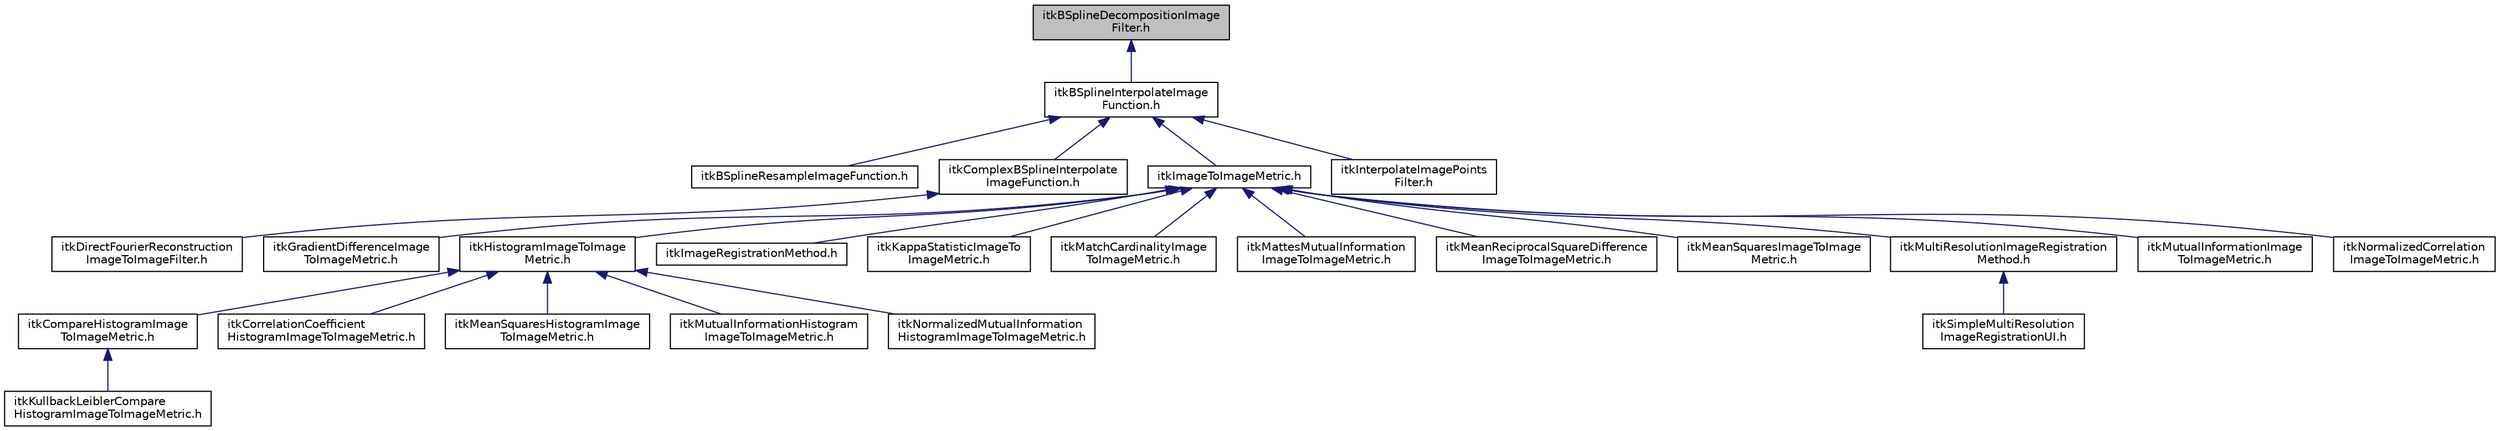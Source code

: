 digraph "itkBSplineDecompositionImageFilter.h"
{
 // LATEX_PDF_SIZE
  edge [fontname="Helvetica",fontsize="10",labelfontname="Helvetica",labelfontsize="10"];
  node [fontname="Helvetica",fontsize="10",shape=record];
  Node1 [label="itkBSplineDecompositionImage\lFilter.h",height=0.2,width=0.4,color="black", fillcolor="grey75", style="filled", fontcolor="black",tooltip=" "];
  Node1 -> Node2 [dir="back",color="midnightblue",fontsize="10",style="solid",fontname="Helvetica"];
  Node2 [label="itkBSplineInterpolateImage\lFunction.h",height=0.2,width=0.4,color="black", fillcolor="white", style="filled",URL="$itkBSplineInterpolateImageFunction_8h.html",tooltip=" "];
  Node2 -> Node3 [dir="back",color="midnightblue",fontsize="10",style="solid",fontname="Helvetica"];
  Node3 [label="itkBSplineResampleImageFunction.h",height=0.2,width=0.4,color="black", fillcolor="white", style="filled",URL="$itkBSplineResampleImageFunction_8h.html",tooltip=" "];
  Node2 -> Node4 [dir="back",color="midnightblue",fontsize="10",style="solid",fontname="Helvetica"];
  Node4 [label="itkComplexBSplineInterpolate\lImageFunction.h",height=0.2,width=0.4,color="black", fillcolor="white", style="filled",URL="$itkComplexBSplineInterpolateImageFunction_8h.html",tooltip=" "];
  Node4 -> Node5 [dir="back",color="midnightblue",fontsize="10",style="solid",fontname="Helvetica"];
  Node5 [label="itkDirectFourierReconstruction\lImageToImageFilter.h",height=0.2,width=0.4,color="black", fillcolor="white", style="filled",URL="$itkDirectFourierReconstructionImageToImageFilter_8h.html",tooltip=" "];
  Node2 -> Node6 [dir="back",color="midnightblue",fontsize="10",style="solid",fontname="Helvetica"];
  Node6 [label="itkImageToImageMetric.h",height=0.2,width=0.4,color="black", fillcolor="white", style="filled",URL="$itkImageToImageMetric_8h.html",tooltip=" "];
  Node6 -> Node7 [dir="back",color="midnightblue",fontsize="10",style="solid",fontname="Helvetica"];
  Node7 [label="itkGradientDifferenceImage\lToImageMetric.h",height=0.2,width=0.4,color="black", fillcolor="white", style="filled",URL="$itkGradientDifferenceImageToImageMetric_8h.html",tooltip=" "];
  Node6 -> Node8 [dir="back",color="midnightblue",fontsize="10",style="solid",fontname="Helvetica"];
  Node8 [label="itkHistogramImageToImage\lMetric.h",height=0.2,width=0.4,color="black", fillcolor="white", style="filled",URL="$itkHistogramImageToImageMetric_8h.html",tooltip=" "];
  Node8 -> Node9 [dir="back",color="midnightblue",fontsize="10",style="solid",fontname="Helvetica"];
  Node9 [label="itkCompareHistogramImage\lToImageMetric.h",height=0.2,width=0.4,color="black", fillcolor="white", style="filled",URL="$itkCompareHistogramImageToImageMetric_8h.html",tooltip=" "];
  Node9 -> Node10 [dir="back",color="midnightblue",fontsize="10",style="solid",fontname="Helvetica"];
  Node10 [label="itkKullbackLeiblerCompare\lHistogramImageToImageMetric.h",height=0.2,width=0.4,color="black", fillcolor="white", style="filled",URL="$itkKullbackLeiblerCompareHistogramImageToImageMetric_8h.html",tooltip=" "];
  Node8 -> Node11 [dir="back",color="midnightblue",fontsize="10",style="solid",fontname="Helvetica"];
  Node11 [label="itkCorrelationCoefficient\lHistogramImageToImageMetric.h",height=0.2,width=0.4,color="black", fillcolor="white", style="filled",URL="$itkCorrelationCoefficientHistogramImageToImageMetric_8h.html",tooltip=" "];
  Node8 -> Node12 [dir="back",color="midnightblue",fontsize="10",style="solid",fontname="Helvetica"];
  Node12 [label="itkMeanSquaresHistogramImage\lToImageMetric.h",height=0.2,width=0.4,color="black", fillcolor="white", style="filled",URL="$itkMeanSquaresHistogramImageToImageMetric_8h.html",tooltip=" "];
  Node8 -> Node13 [dir="back",color="midnightblue",fontsize="10",style="solid",fontname="Helvetica"];
  Node13 [label="itkMutualInformationHistogram\lImageToImageMetric.h",height=0.2,width=0.4,color="black", fillcolor="white", style="filled",URL="$itkMutualInformationHistogramImageToImageMetric_8h.html",tooltip=" "];
  Node8 -> Node14 [dir="back",color="midnightblue",fontsize="10",style="solid",fontname="Helvetica"];
  Node14 [label="itkNormalizedMutualInformation\lHistogramImageToImageMetric.h",height=0.2,width=0.4,color="black", fillcolor="white", style="filled",URL="$itkNormalizedMutualInformationHistogramImageToImageMetric_8h.html",tooltip=" "];
  Node6 -> Node15 [dir="back",color="midnightblue",fontsize="10",style="solid",fontname="Helvetica"];
  Node15 [label="itkImageRegistrationMethod.h",height=0.2,width=0.4,color="black", fillcolor="white", style="filled",URL="$itkImageRegistrationMethod_8h.html",tooltip=" "];
  Node6 -> Node16 [dir="back",color="midnightblue",fontsize="10",style="solid",fontname="Helvetica"];
  Node16 [label="itkKappaStatisticImageTo\lImageMetric.h",height=0.2,width=0.4,color="black", fillcolor="white", style="filled",URL="$itkKappaStatisticImageToImageMetric_8h.html",tooltip=" "];
  Node6 -> Node17 [dir="back",color="midnightblue",fontsize="10",style="solid",fontname="Helvetica"];
  Node17 [label="itkMatchCardinalityImage\lToImageMetric.h",height=0.2,width=0.4,color="black", fillcolor="white", style="filled",URL="$itkMatchCardinalityImageToImageMetric_8h.html",tooltip=" "];
  Node6 -> Node18 [dir="back",color="midnightblue",fontsize="10",style="solid",fontname="Helvetica"];
  Node18 [label="itkMattesMutualInformation\lImageToImageMetric.h",height=0.2,width=0.4,color="black", fillcolor="white", style="filled",URL="$itkMattesMutualInformationImageToImageMetric_8h.html",tooltip=" "];
  Node6 -> Node19 [dir="back",color="midnightblue",fontsize="10",style="solid",fontname="Helvetica"];
  Node19 [label="itkMeanReciprocalSquareDifference\lImageToImageMetric.h",height=0.2,width=0.4,color="black", fillcolor="white", style="filled",URL="$itkMeanReciprocalSquareDifferenceImageToImageMetric_8h.html",tooltip=" "];
  Node6 -> Node20 [dir="back",color="midnightblue",fontsize="10",style="solid",fontname="Helvetica"];
  Node20 [label="itkMeanSquaresImageToImage\lMetric.h",height=0.2,width=0.4,color="black", fillcolor="white", style="filled",URL="$itkMeanSquaresImageToImageMetric_8h.html",tooltip=" "];
  Node6 -> Node21 [dir="back",color="midnightblue",fontsize="10",style="solid",fontname="Helvetica"];
  Node21 [label="itkMultiResolutionImageRegistration\lMethod.h",height=0.2,width=0.4,color="black", fillcolor="white", style="filled",URL="$itkMultiResolutionImageRegistrationMethod_8h.html",tooltip=" "];
  Node21 -> Node22 [dir="back",color="midnightblue",fontsize="10",style="solid",fontname="Helvetica"];
  Node22 [label="itkSimpleMultiResolution\lImageRegistrationUI.h",height=0.2,width=0.4,color="black", fillcolor="white", style="filled",URL="$itkSimpleMultiResolutionImageRegistrationUI_8h.html",tooltip=" "];
  Node6 -> Node23 [dir="back",color="midnightblue",fontsize="10",style="solid",fontname="Helvetica"];
  Node23 [label="itkMutualInformationImage\lToImageMetric.h",height=0.2,width=0.4,color="black", fillcolor="white", style="filled",URL="$itkMutualInformationImageToImageMetric_8h.html",tooltip=" "];
  Node6 -> Node24 [dir="back",color="midnightblue",fontsize="10",style="solid",fontname="Helvetica"];
  Node24 [label="itkNormalizedCorrelation\lImageToImageMetric.h",height=0.2,width=0.4,color="black", fillcolor="white", style="filled",URL="$itkNormalizedCorrelationImageToImageMetric_8h.html",tooltip=" "];
  Node2 -> Node25 [dir="back",color="midnightblue",fontsize="10",style="solid",fontname="Helvetica"];
  Node25 [label="itkInterpolateImagePoints\lFilter.h",height=0.2,width=0.4,color="black", fillcolor="white", style="filled",URL="$itkInterpolateImagePointsFilter_8h.html",tooltip=" "];
}

